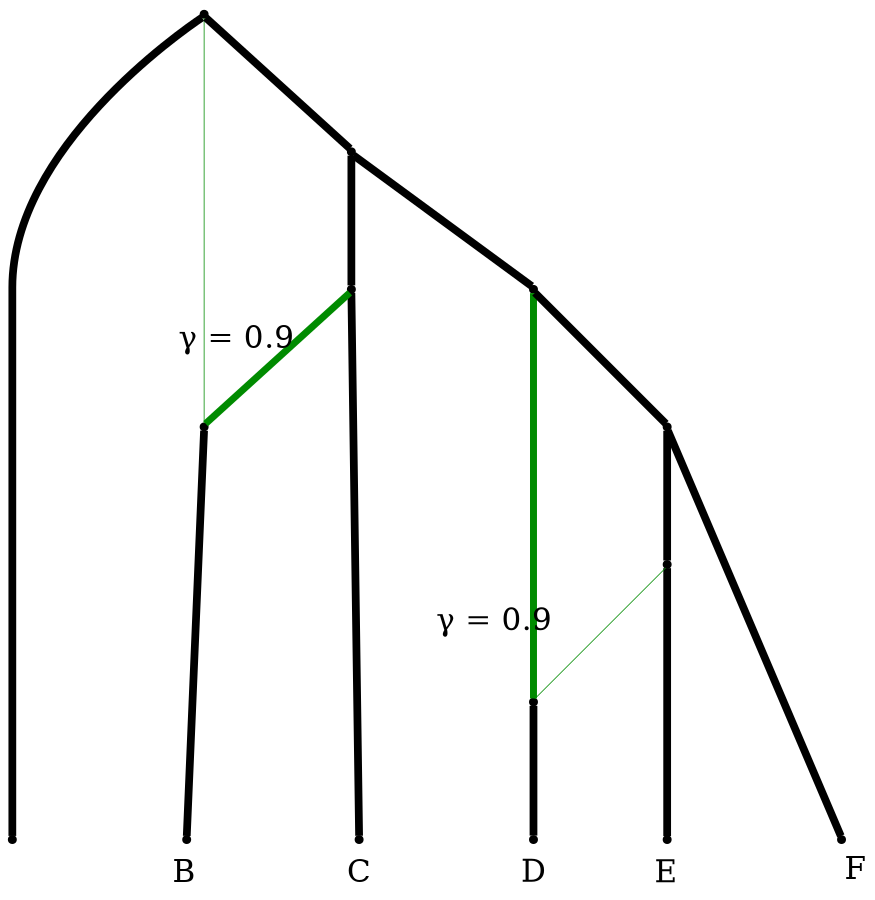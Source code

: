 Graph { 
labelloc=b 
    ratio="fill"; 
    size="6 ,8"; 
    nodesep=0.5; 
    edge [fontsize=16.0]; 
    node [shape = point] 
    rank=max 1 
     subgraph    { 1 , 3 , 4 , 5 , 7 , 8 } 
    1 [label=1] [shape = point] 
    3 [label=3] [shape = point] 
    4 [label=4] [shape = point] 
    5 [label=5] [shape = point] 
    7 [label=7] [shape = point] 
    8 [label=8] [shape = point] 
 
     1 -- -5 [penwidth=4]; 
     -5 -- 2
                                    [color=green4]
                                    [penwidth=0.4]; 
     -5 -- -4
                                  [penwidth=4]; 
     -4 -- -6
                                  [penwidth=4]; 
     -6 -- 2
                                    [color=green4]
                                    [penwidth=3.6]
                                    [headlabel=" &gamma; = 0.9"]
                                    [labeldistance = 4.5]
                                    [labelangle=30.0]; 
     2 -- 3
                                  [headlabel=B]
                                  [labeldistance=2.0]
                                  [labelangle=180.0]
                                  [penwidth=4]; 
     -6 -- 4
                                  [headlabel=C]
                                  [labeldistance=2.0]
                                  [labelangle=180.0]
                                  [penwidth=4]; 
     -4 -- -3
                                  [penwidth=4]; 
     -3 -- 6
                                    [color=green4]
                                    [penwidth=3.6]
                                    [headlabel=" &gamma; = 0.9"]
                                    [labeldistance = 4.5]
                                    [labelangle=30.0]; 
     6 -- 5
                                  [headlabel=D]
                                  [labeldistance=2.0]
                                  [labelangle=180.0]
                                  [penwidth=4]; 
     -3 -- -2
                                  [penwidth=4]; 
     -2 -- -9
                                  [penwidth=4]; 
     -9 -- 6
                                    [color=green4]
                                    [penwidth=0.4]; 
     -9 -- 7
                                  [headlabel=E]
                                  [labeldistance=2.0]
                                  [labelangle=180.0]
                                  [penwidth=4]; 
     -2 -- 8
                                  [headlabel=F]
                                  [labeldistance=2.0]
                                  [labelangle=180.0]
                                  [penwidth=4]; 
}